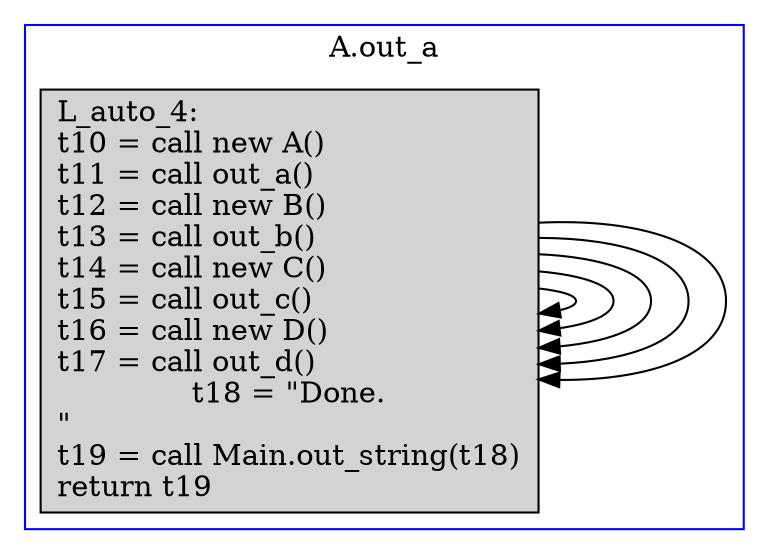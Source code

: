 digraph CFG {
    node [shape=box, style=filled, fillcolor=lightgrey];
    subgraph "cluster_A_out_a" {
        label="A.out_a";
        color=blue;
    node0 [label="L_auto_0:\lt0 = load io\lt1 = \"A: Hello world\n\"\lt2 = call out_string(t1)\lreturn t2\l"];
    node0 -> node0;
    }
    subgraph "cluster_B_out_b" {
        label="B.out_b";
        color=blue;
    node0 [label="L_auto_1:\lt3 = load io\lt4 = \"B: Hello world\n\"\lt5 = call out_string(t4)\lreturn t5\l"];
    node0 -> node0;
    }
    subgraph "cluster_C_out_c" {
        label="C.out_c";
        color=blue;
    node0 [label="L_auto_2:\lt6 = \"C: Hello world\n\"\lt7 = call C.out_string(t6)\lreturn t7\l"];
    node0 -> node0;
    }
    subgraph "cluster_D_out_d" {
        label="D.out_d";
        color=blue;
    node0 [label="L_auto_3:\lt8 = \"D: Hello world\n\"\lt9 = call D.out_string(t8)\lreturn t9\l"];
    node0 -> node0;
    }
    subgraph "cluster_Main_main" {
        label="Main.main";
        color=blue;
    node0 [label="L_auto_4:\lt10 = call new A()\lt11 = call out_a()\lt12 = call new B()\lt13 = call out_b()\lt14 = call new C()\lt15 = call out_c()\lt16 = call new D()\lt17 = call out_d()\lt18 = \"Done.\n\"\lt19 = call Main.out_string(t18)\lreturn t19\l"];
    node0 -> node0;
    }
}

